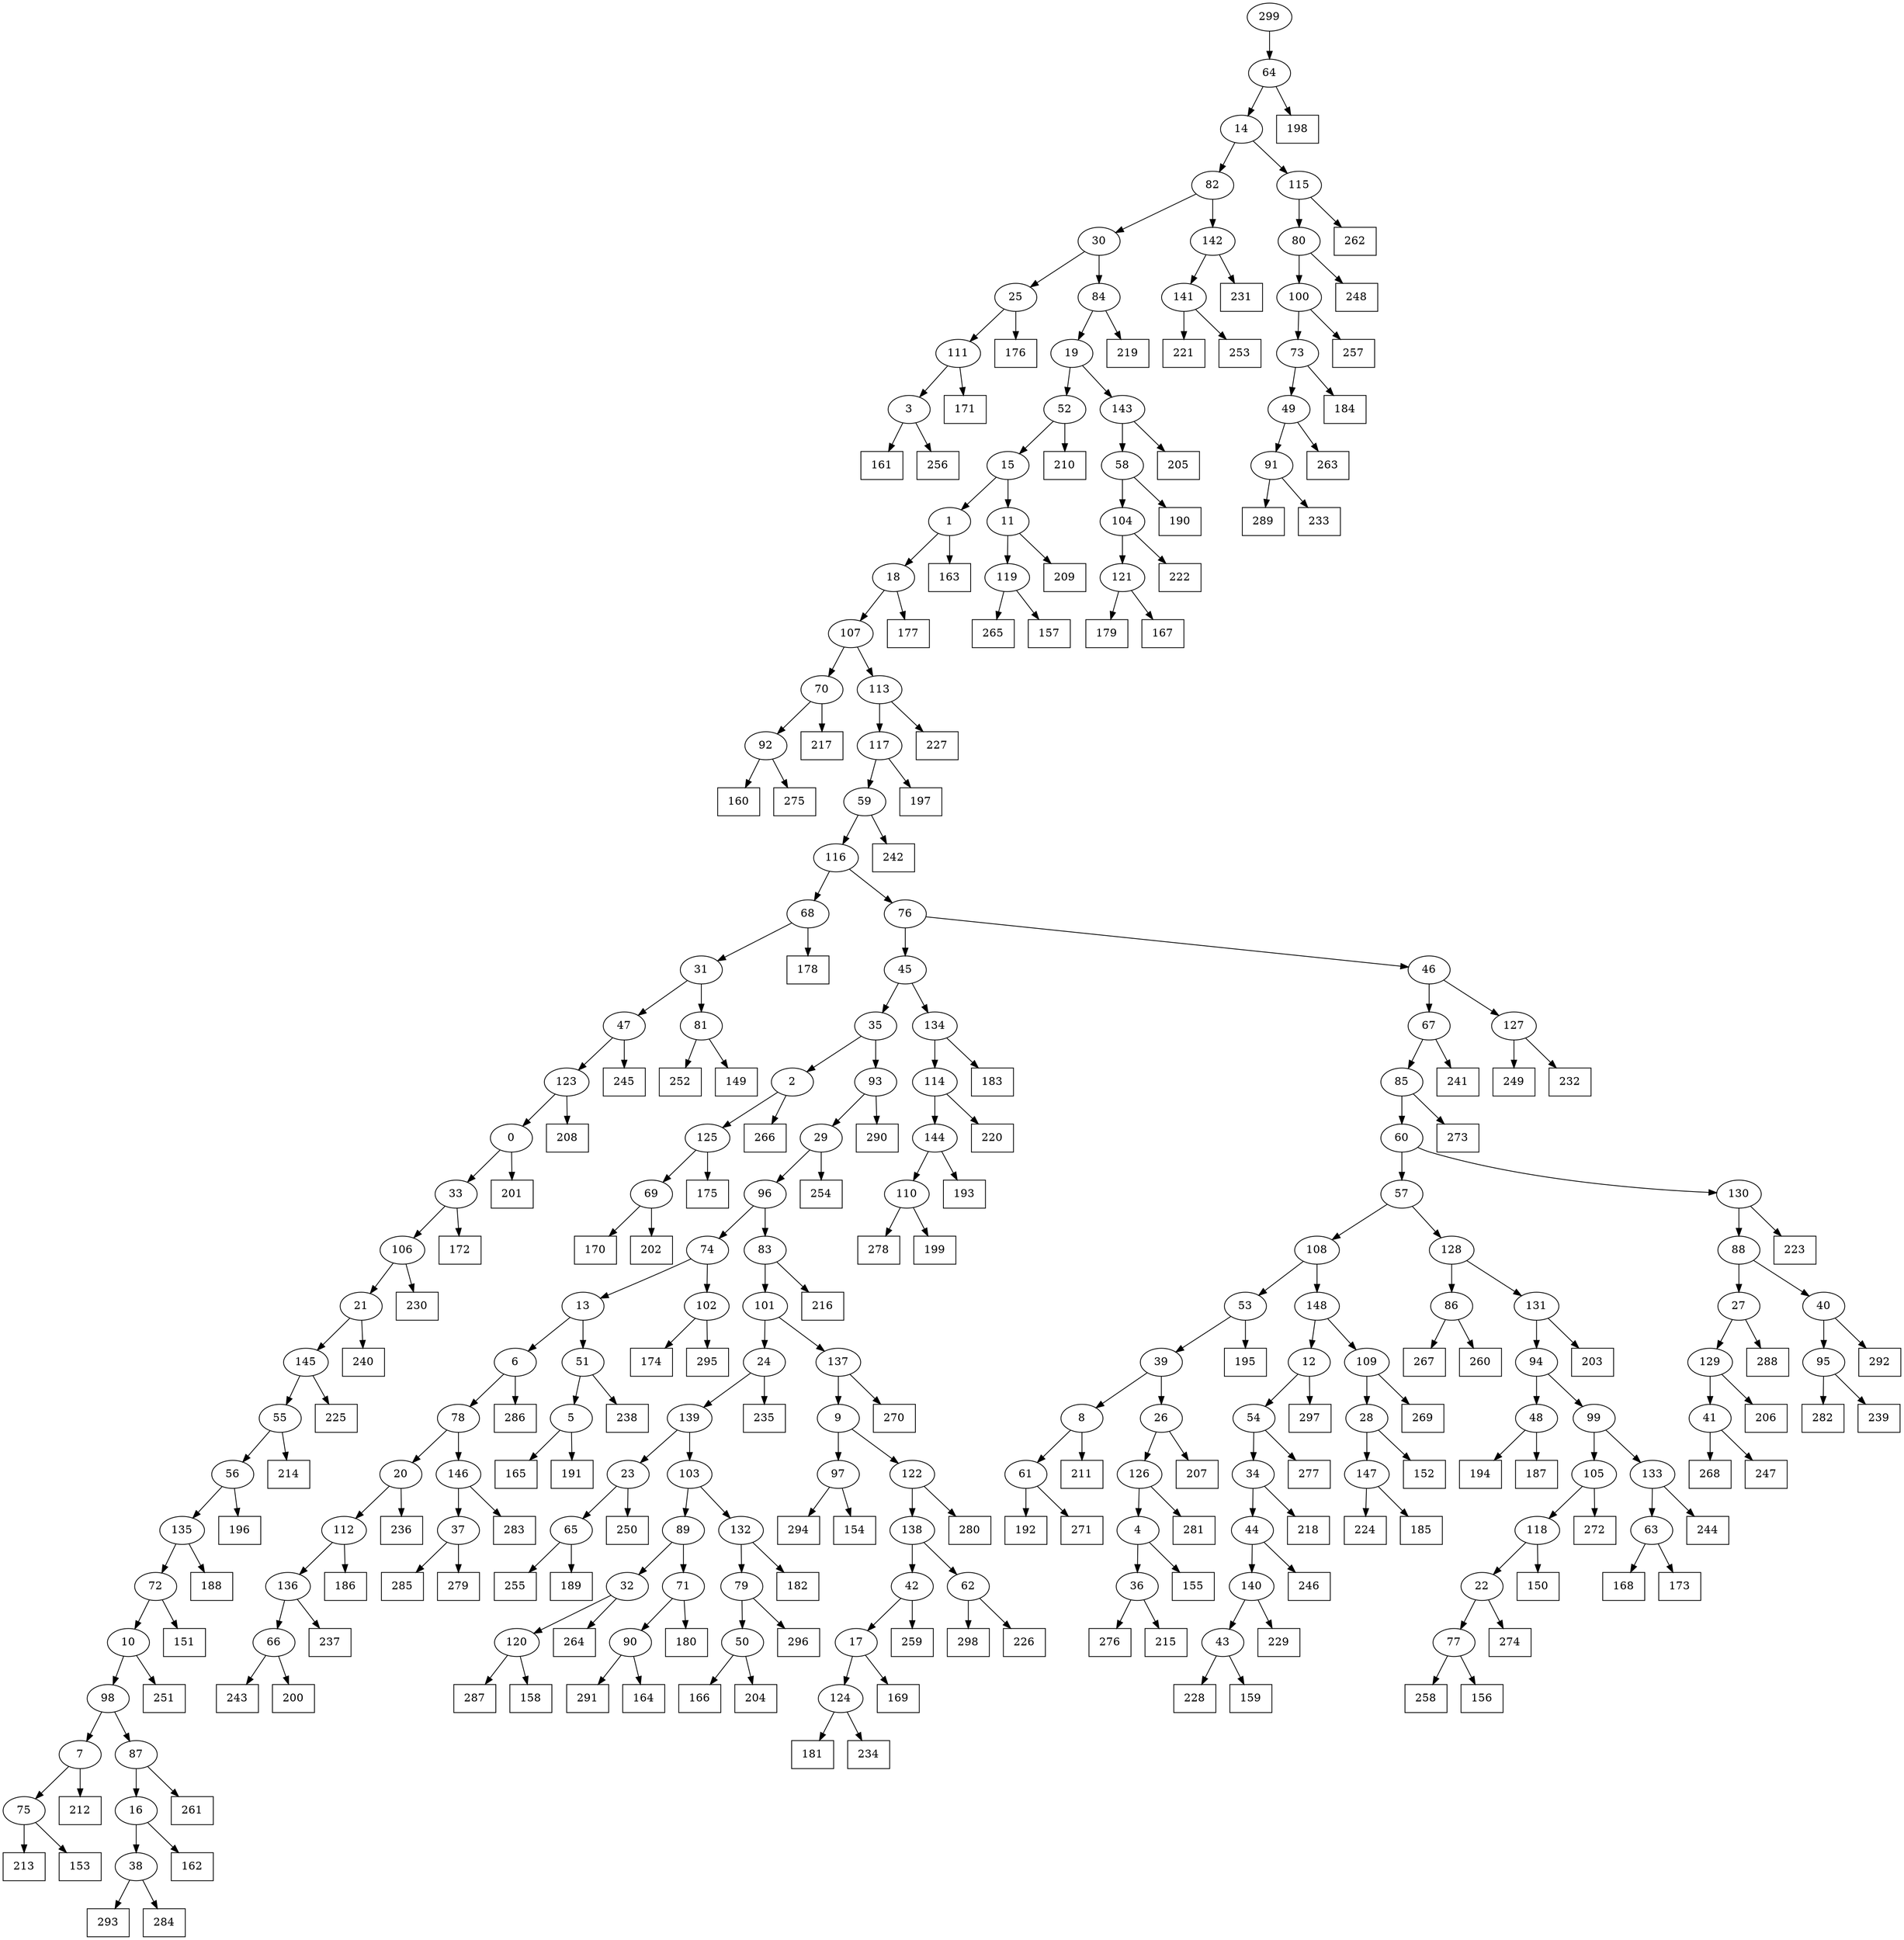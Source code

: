 digraph G {
0[label="0"];
1[label="1"];
2[label="2"];
3[label="3"];
4[label="4"];
5[label="5"];
6[label="6"];
7[label="7"];
8[label="8"];
9[label="9"];
10[label="10"];
11[label="11"];
12[label="12"];
13[label="13"];
14[label="14"];
15[label="15"];
16[label="16"];
17[label="17"];
18[label="18"];
19[label="19"];
20[label="20"];
21[label="21"];
22[label="22"];
23[label="23"];
24[label="24"];
25[label="25"];
26[label="26"];
27[label="27"];
28[label="28"];
29[label="29"];
30[label="30"];
31[label="31"];
32[label="32"];
33[label="33"];
34[label="34"];
35[label="35"];
36[label="36"];
37[label="37"];
38[label="38"];
39[label="39"];
40[label="40"];
41[label="41"];
42[label="42"];
43[label="43"];
44[label="44"];
45[label="45"];
46[label="46"];
47[label="47"];
48[label="48"];
49[label="49"];
50[label="50"];
51[label="51"];
52[label="52"];
53[label="53"];
54[label="54"];
55[label="55"];
56[label="56"];
57[label="57"];
58[label="58"];
59[label="59"];
60[label="60"];
61[label="61"];
62[label="62"];
63[label="63"];
64[label="64"];
65[label="65"];
66[label="66"];
67[label="67"];
68[label="68"];
69[label="69"];
70[label="70"];
71[label="71"];
72[label="72"];
73[label="73"];
74[label="74"];
75[label="75"];
76[label="76"];
77[label="77"];
78[label="78"];
79[label="79"];
80[label="80"];
81[label="81"];
82[label="82"];
83[label="83"];
84[label="84"];
85[label="85"];
86[label="86"];
87[label="87"];
88[label="88"];
89[label="89"];
90[label="90"];
91[label="91"];
92[label="92"];
93[label="93"];
94[label="94"];
95[label="95"];
96[label="96"];
97[label="97"];
98[label="98"];
99[label="99"];
100[label="100"];
101[label="101"];
102[label="102"];
103[label="103"];
104[label="104"];
105[label="105"];
106[label="106"];
107[label="107"];
108[label="108"];
109[label="109"];
110[label="110"];
111[label="111"];
112[label="112"];
113[label="113"];
114[label="114"];
115[label="115"];
116[label="116"];
117[label="117"];
118[label="118"];
119[label="119"];
120[label="120"];
121[label="121"];
122[label="122"];
123[label="123"];
124[label="124"];
125[label="125"];
126[label="126"];
127[label="127"];
128[label="128"];
129[label="129"];
130[label="130"];
131[label="131"];
132[label="132"];
133[label="133"];
134[label="134"];
135[label="135"];
136[label="136"];
137[label="137"];
138[label="138"];
139[label="139"];
140[label="140"];
141[label="141"];
142[label="142"];
143[label="143"];
144[label="144"];
145[label="145"];
146[label="146"];
147[label="147"];
148[label="148"];
149[shape=box,label="172"];
150[shape=box,label="151"];
151[shape=box,label="258"];
152[shape=box,label="227"];
153[shape=box,label="289"];
154[shape=box,label="220"];
155[shape=box,label="201"];
156[shape=box,label="224"];
157[shape=box,label="194"];
158[shape=box,label="170"];
159[shape=box,label="274"];
160[shape=box,label="168"];
161[shape=box,label="165"];
162[shape=box,label="243"];
163[shape=box,label="184"];
164[shape=box,label="241"];
165[shape=box,label="291"];
166[shape=box,label="262"];
167[shape=box,label="200"];
168[shape=box,label="283"];
169[shape=box,label="298"];
170[shape=box,label="228"];
171[shape=box,label="187"];
172[shape=box,label="177"];
173[shape=box,label="192"];
174[shape=box,label="237"];
175[shape=box,label="156"];
176[shape=box,label="264"];
177[shape=box,label="259"];
178[shape=box,label="278"];
179[shape=box,label="218"];
180[shape=box,label="277"];
181[shape=box,label="174"];
182[shape=box,label="169"];
183[shape=box,label="231"];
184[shape=box,label="281"];
185[shape=box,label="233"];
186[shape=box,label="205"];
187[shape=box,label="160"];
188[shape=box,label="166"];
189[shape=box,label="257"];
190[shape=box,label="159"];
191[shape=box,label="244"];
192[shape=box,label="198"];
193[shape=box,label="250"];
194[shape=box,label="216"];
195[shape=box,label="287"];
196[shape=box,label="280"];
197[shape=box,label="173"];
198[shape=box,label="176"];
199[shape=box,label="195"];
200[shape=box,label="178"];
201[shape=box,label="225"];
202[shape=box,label="213"];
203[shape=box,label="182"];
204[shape=box,label="153"];
205[shape=box,label="158"];
206[shape=box,label="150"];
207[shape=box,label="179"];
208[shape=box,label="255"];
209[shape=box,label="229"];
210[shape=box,label="155"];
211[shape=box,label="246"];
212[shape=box,label="265"];
213[shape=box,label="161"];
214[shape=box,label="282"];
215[shape=box,label="242"];
216[shape=box,label="267"];
217[shape=box,label="189"];
218[shape=box,label="212"];
219[shape=box,label="152"];
220[shape=box,label="171"];
221[shape=box,label="183"];
222[shape=box,label="261"];
223[shape=box,label="251"];
224[shape=box,label="252"];
225[shape=box,label="181"];
226[shape=box,label="149"];
227[shape=box,label="286"];
228[shape=box,label="288"];
229[shape=box,label="162"];
230[shape=box,label="196"];
231[shape=box,label="270"];
232[shape=box,label="204"];
233[shape=box,label="272"];
234[shape=box,label="297"];
235[shape=box,label="293"];
236[shape=box,label="266"];
237[shape=box,label="295"];
238[shape=box,label="197"];
239[shape=box,label="234"];
240[shape=box,label="211"];
241[shape=box,label="260"];
242[shape=box,label="263"];
243[shape=box,label="210"];
244[shape=box,label="175"];
245[shape=box,label="163"];
246[shape=box,label="223"];
247[shape=box,label="185"];
248[shape=box,label="275"];
249[shape=box,label="199"];
250[shape=box,label="294"];
251[shape=box,label="240"];
252[shape=box,label="254"];
253[shape=box,label="188"];
254[shape=box,label="276"];
255[shape=box,label="268"];
256[shape=box,label="186"];
257[shape=box,label="221"];
258[shape=box,label="209"];
259[shape=box,label="269"];
260[shape=box,label="222"];
261[shape=box,label="236"];
262[shape=box,label="230"];
263[shape=box,label="217"];
264[shape=box,label="248"];
265[shape=box,label="167"];
266[shape=box,label="206"];
267[shape=box,label="207"];
268[shape=box,label="202"];
269[shape=box,label="190"];
270[shape=box,label="285"];
271[shape=box,label="154"];
272[shape=box,label="239"];
273[shape=box,label="247"];
274[shape=box,label="238"];
275[shape=box,label="279"];
276[shape=box,label="273"];
277[shape=box,label="284"];
278[shape=box,label="193"];
279[shape=box,label="292"];
280[shape=box,label="203"];
281[shape=box,label="191"];
282[shape=box,label="245"];
283[shape=box,label="256"];
284[shape=box,label="249"];
285[shape=box,label="180"];
286[shape=box,label="164"];
287[shape=box,label="235"];
288[shape=box,label="208"];
289[shape=box,label="290"];
290[shape=box,label="214"];
291[shape=box,label="271"];
292[shape=box,label="157"];
293[shape=box,label="232"];
294[shape=box,label="215"];
295[shape=box,label="296"];
296[shape=box,label="253"];
297[shape=box,label="226"];
298[shape=box,label="219"];
299[label="299"];
144->278 ;
141->257 ;
20->261 ;
105->233 ;
129->266 ;
16->229 ;
62->169 ;
111->220 ;
72->150 ;
48->171 ;
83->194 ;
17->182 ;
121->207 ;
26->267 ;
131->280 ;
119->212 ;
119->292 ;
120->205 ;
36->294 ;
90->286 ;
117->59 ;
59->215 ;
130->246 ;
95->214 ;
90->165 ;
53->199 ;
103->132 ;
8->240 ;
53->39 ;
126->184 ;
114->144 ;
60->130 ;
46->67 ;
40->279 ;
59->116 ;
1->245 ;
45->134 ;
52->243 ;
17->124 ;
134->221 ;
91->185 ;
33->106 ;
128->131 ;
114->154 ;
87->16 ;
142->183 ;
12->234 ;
71->285 ;
41->255 ;
50->232 ;
124->225 ;
18->107 ;
130->88 ;
106->262 ;
25->198 ;
122->138 ;
75->202 ;
131->94 ;
120->195 ;
71->90 ;
55->56 ;
30->25 ;
138->62 ;
62->297 ;
37->270 ;
77->151 ;
109->28 ;
146->168 ;
80->264 ;
143->58 ;
40->95 ;
125->244 ;
21->251 ;
29->252 ;
50->188 ;
115->166 ;
82->30 ;
4->36 ;
73->163 ;
79->295 ;
78->20 ;
47->282 ;
6->227 ;
58->269 ;
145->55 ;
66->167 ;
102->237 ;
24->139 ;
19->143 ;
143->186 ;
100->73 ;
1->18 ;
127->293 ;
23->193 ;
65->208 ;
38->235 ;
69->268 ;
86->241 ;
94->99 ;
99->133 ;
93->289 ;
85->60 ;
91->153 ;
124->239 ;
37->275 ;
9->122 ;
122->196 ;
134->114 ;
58->104 ;
18->172 ;
39->26 ;
5->281 ;
27->129 ;
148->12 ;
12->54 ;
56->230 ;
60->57 ;
3->283 ;
127->284 ;
85->276 ;
135->253 ;
88->40 ;
32->176 ;
42->177 ;
92->187 ;
4->210 ;
3->213 ;
55->290 ;
0->33 ;
33->149 ;
138->42 ;
42->17 ;
88->27 ;
68->200 ;
118->206 ;
82->142 ;
142->141 ;
97->250 ;
22->77 ;
77->175 ;
27->228 ;
83->101 ;
34->44 ;
146->37 ;
76->45 ;
147->156 ;
46->127 ;
116->76 ;
76->46 ;
13->51 ;
96->74 ;
22->159 ;
69->158 ;
98->87 ;
87->222 ;
7->75 ;
51->5 ;
5->161 ;
79->50 ;
57->128 ;
104->121 ;
121->265 ;
92->248 ;
36->254 ;
129->41 ;
41->273 ;
0->155 ;
104->260 ;
44->211 ;
115->80 ;
64->192 ;
26->126 ;
126->4 ;
110->178 ;
136->66 ;
66->162 ;
11->119 ;
67->85 ;
89->71 ;
44->140 ;
72->10 ;
14->115 ;
30->84 ;
84->298 ;
132->203 ;
15->1 ;
28->219 ;
75->204 ;
112->136 ;
136->174 ;
57->108 ;
108->53 ;
95->272 ;
16->38 ;
38->277 ;
61->173 ;
47->123 ;
132->79 ;
81->226 ;
123->0 ;
39->8 ;
123->288 ;
125->69 ;
101->24 ;
74->102 ;
102->181 ;
63->160 ;
31->47 ;
29->96 ;
96->83 ;
116->68 ;
144->110 ;
80->100 ;
100->189 ;
49->91 ;
137->9 ;
9->97 ;
7->218 ;
73->49 ;
49->242 ;
54->180 ;
107->70 ;
70->92 ;
97->271 ;
35->93 ;
93->29 ;
14->82 ;
43->170 ;
299->64 ;
64->14 ;
51->274 ;
128->86 ;
86->216 ;
54->34 ;
34->179 ;
52->15 ;
113->117 ;
117->238 ;
43->190 ;
139->23 ;
23->65 ;
140->209 ;
145->201 ;
84->19 ;
19->52 ;
70->263 ;
101->137 ;
137->231 ;
24->287 ;
10->98 ;
98->7 ;
135->72 ;
2->236 ;
15->11 ;
108->148 ;
148->109 ;
89->32 ;
32->120 ;
109->259 ;
139->103 ;
103->89 ;
99->105 ;
56->135 ;
106->21 ;
21->145 ;
65->217 ;
81->224 ;
110->249 ;
105->118 ;
118->22 ;
10->223 ;
94->48 ;
48->157 ;
133->191 ;
45->35 ;
35->2 ;
2->125 ;
8->61 ;
61->291 ;
78->146 ;
25->111 ;
111->3 ;
68->31 ;
31->81 ;
11->258 ;
107->113 ;
113->152 ;
6->78 ;
28->147 ;
147->247 ;
140->43 ;
74->13 ;
13->6 ;
67->164 ;
133->63 ;
63->197 ;
141->296 ;
20->112 ;
112->256 ;
}
